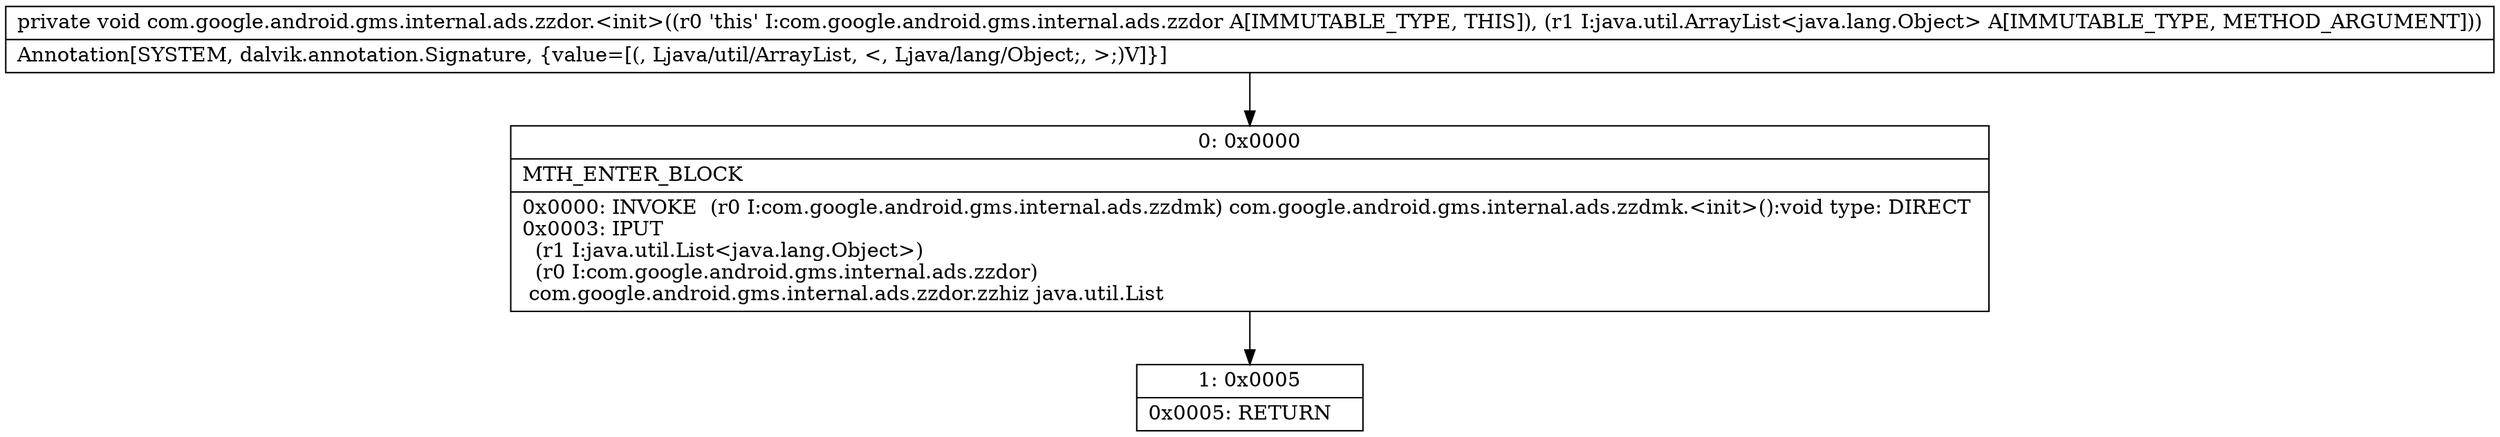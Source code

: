 digraph "CFG forcom.google.android.gms.internal.ads.zzdor.\<init\>(Ljava\/util\/ArrayList;)V" {
Node_0 [shape=record,label="{0\:\ 0x0000|MTH_ENTER_BLOCK\l|0x0000: INVOKE  (r0 I:com.google.android.gms.internal.ads.zzdmk) com.google.android.gms.internal.ads.zzdmk.\<init\>():void type: DIRECT \l0x0003: IPUT  \l  (r1 I:java.util.List\<java.lang.Object\>)\l  (r0 I:com.google.android.gms.internal.ads.zzdor)\l com.google.android.gms.internal.ads.zzdor.zzhiz java.util.List \l}"];
Node_1 [shape=record,label="{1\:\ 0x0005|0x0005: RETURN   \l}"];
MethodNode[shape=record,label="{private void com.google.android.gms.internal.ads.zzdor.\<init\>((r0 'this' I:com.google.android.gms.internal.ads.zzdor A[IMMUTABLE_TYPE, THIS]), (r1 I:java.util.ArrayList\<java.lang.Object\> A[IMMUTABLE_TYPE, METHOD_ARGUMENT]))  | Annotation[SYSTEM, dalvik.annotation.Signature, \{value=[(, Ljava\/util\/ArrayList, \<, Ljava\/lang\/Object;, \>;)V]\}]\l}"];
MethodNode -> Node_0;
Node_0 -> Node_1;
}


